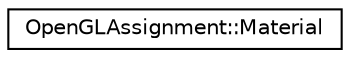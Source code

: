 digraph "Graphical Class Hierarchy"
{
 // LATEX_PDF_SIZE
  edge [fontname="Helvetica",fontsize="10",labelfontname="Helvetica",labelfontsize="10"];
  node [fontname="Helvetica",fontsize="10",shape=record];
  rankdir="LR";
  Node0 [label="OpenGLAssignment::Material",height=0.2,width=0.4,color="black", fillcolor="white", style="filled",URL="$class_open_g_l_assignment_1_1_material.html",tooltip=" "];
}
